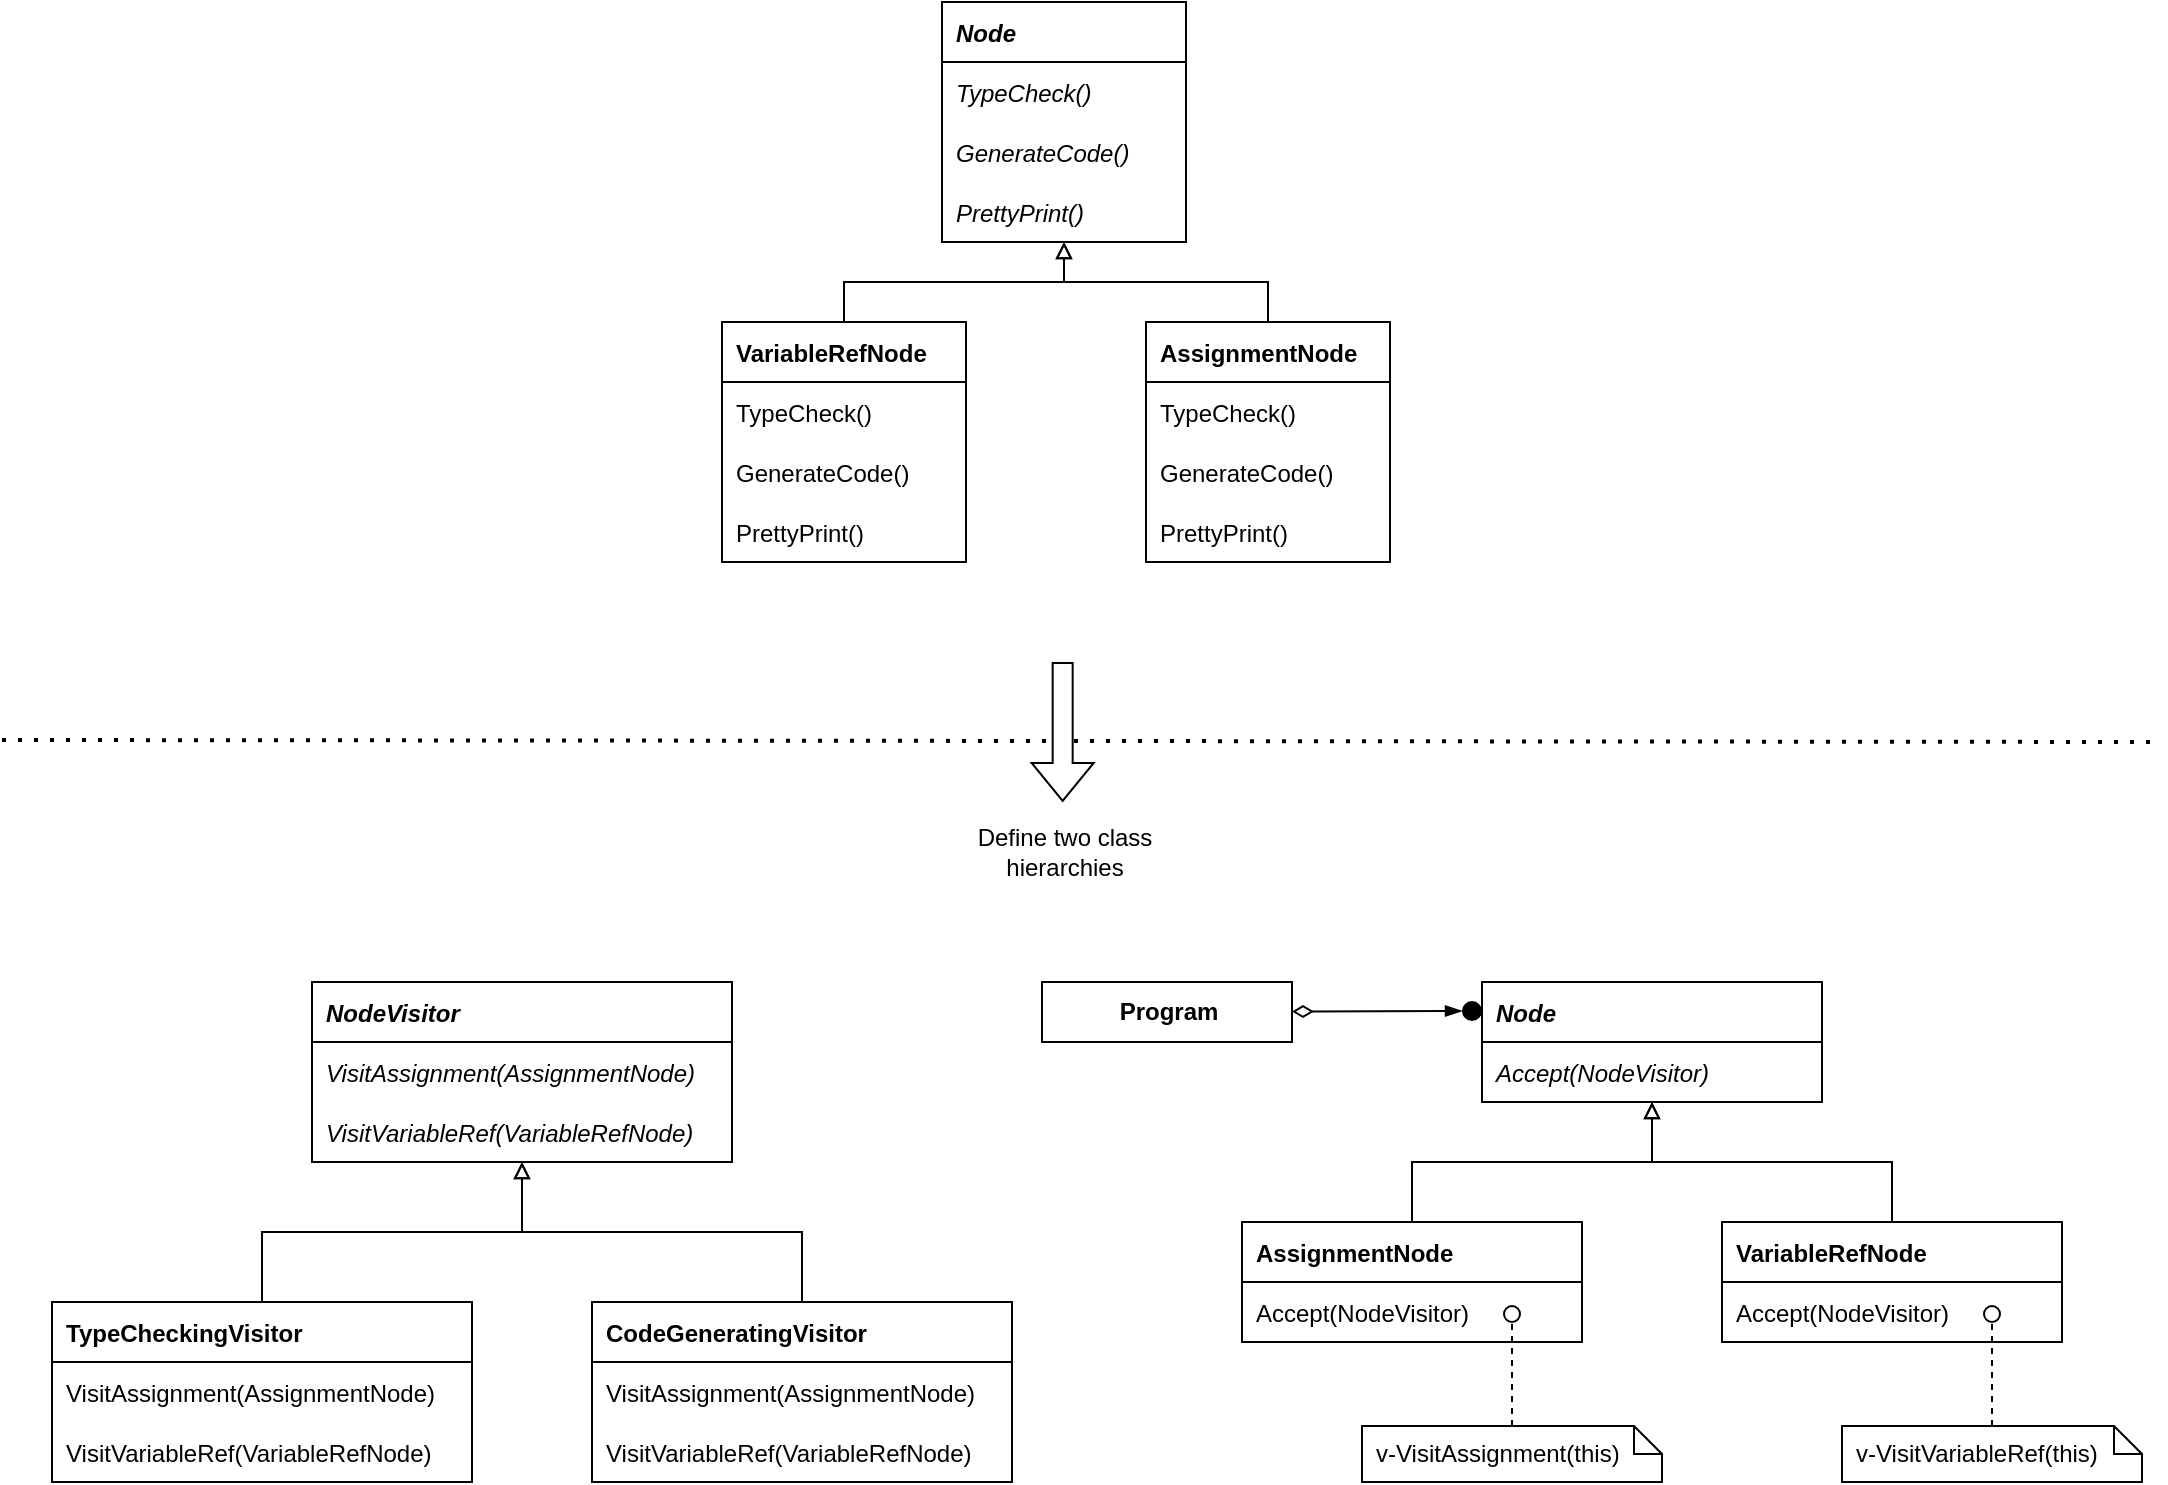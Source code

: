 <mxfile version="21.2.8" type="device">
  <diagram name="Page-1" id="NEm_hbSd9-YrVKkf13i-">
    <mxGraphModel dx="1466" dy="981" grid="1" gridSize="10" guides="1" tooltips="1" connect="1" arrows="1" fold="1" page="1" pageScale="1" pageWidth="850" pageHeight="1100" math="0" shadow="0">
      <root>
        <mxCell id="0" />
        <mxCell id="1" parent="0" />
        <mxCell id="hY2roqoKOOJTK3IDu00O-1" value="Node" style="swimlane;fontStyle=3;childLayout=stackLayout;horizontal=1;startSize=30;fillColor=none;horizontalStack=0;resizeParent=1;resizeParentMax=0;resizeLast=0;collapsible=0;marginBottom=0;fontSize=12;swimlaneHead=1;swimlaneBody=1;connectable=1;allowArrows=1;dropTarget=1;align=left;spacingLeft=5;" vertex="1" parent="1">
          <mxGeometry x="500" y="80" width="122" height="120" as="geometry">
            <mxRectangle x="245" y="370" width="90" height="26" as="alternateBounds" />
          </mxGeometry>
        </mxCell>
        <mxCell id="hY2roqoKOOJTK3IDu00O-2" value="TypeCheck()" style="text;strokeColor=none;fillColor=none;align=left;verticalAlign=middle;spacingLeft=5;spacingRight=4;overflow=hidden;rotatable=0;points=[[0,0.5],[1,0.5]];portConstraint=eastwest;fontSize=12;fontStyle=2;connectable=0;" vertex="1" parent="hY2roqoKOOJTK3IDu00O-1">
          <mxGeometry y="30" width="122" height="30" as="geometry" />
        </mxCell>
        <mxCell id="hY2roqoKOOJTK3IDu00O-3" value="GenerateCode()" style="text;strokeColor=none;fillColor=none;align=left;verticalAlign=middle;spacingLeft=5;spacingRight=4;overflow=hidden;rotatable=0;points=[[0,0.5],[1,0.5]];portConstraint=eastwest;fontSize=12;fontStyle=2;connectable=0;" vertex="1" parent="hY2roqoKOOJTK3IDu00O-1">
          <mxGeometry y="60" width="122" height="30" as="geometry" />
        </mxCell>
        <mxCell id="hY2roqoKOOJTK3IDu00O-4" value="PrettyPrint()" style="text;strokeColor=none;fillColor=none;align=left;verticalAlign=middle;spacingLeft=5;spacingRight=4;overflow=hidden;rotatable=0;points=[[0,0.5],[1,0.5]];portConstraint=eastwest;fontSize=12;fontStyle=2;connectable=0;" vertex="1" parent="hY2roqoKOOJTK3IDu00O-1">
          <mxGeometry y="90" width="122" height="30" as="geometry" />
        </mxCell>
        <mxCell id="hY2roqoKOOJTK3IDu00O-5" value="VariableRefNode" style="swimlane;fontStyle=1;childLayout=stackLayout;horizontal=1;startSize=30;fillColor=none;horizontalStack=0;resizeParent=1;resizeParentMax=0;resizeLast=0;collapsible=0;marginBottom=0;fontSize=12;swimlaneHead=1;swimlaneBody=1;connectable=1;allowArrows=1;dropTarget=1;align=left;spacingLeft=5;" vertex="1" parent="1">
          <mxGeometry x="390" y="240" width="122" height="120" as="geometry">
            <mxRectangle x="245" y="370" width="90" height="26" as="alternateBounds" />
          </mxGeometry>
        </mxCell>
        <mxCell id="hY2roqoKOOJTK3IDu00O-6" value="TypeCheck()" style="text;strokeColor=none;fillColor=none;align=left;verticalAlign=middle;spacingLeft=5;spacingRight=4;overflow=hidden;rotatable=0;points=[[0,0.5],[1,0.5]];portConstraint=eastwest;fontSize=12;fontStyle=0;connectable=0;" vertex="1" parent="hY2roqoKOOJTK3IDu00O-5">
          <mxGeometry y="30" width="122" height="30" as="geometry" />
        </mxCell>
        <mxCell id="hY2roqoKOOJTK3IDu00O-7" value="GenerateCode()" style="text;strokeColor=none;fillColor=none;align=left;verticalAlign=middle;spacingLeft=5;spacingRight=4;overflow=hidden;rotatable=0;points=[[0,0.5],[1,0.5]];portConstraint=eastwest;fontSize=12;fontStyle=0;connectable=0;" vertex="1" parent="hY2roqoKOOJTK3IDu00O-5">
          <mxGeometry y="60" width="122" height="30" as="geometry" />
        </mxCell>
        <mxCell id="hY2roqoKOOJTK3IDu00O-8" value="PrettyPrint()" style="text;strokeColor=none;fillColor=none;align=left;verticalAlign=middle;spacingLeft=5;spacingRight=4;overflow=hidden;rotatable=0;points=[[0,0.5],[1,0.5]];portConstraint=eastwest;fontSize=12;fontStyle=0;connectable=0;" vertex="1" parent="hY2roqoKOOJTK3IDu00O-5">
          <mxGeometry y="90" width="122" height="30" as="geometry" />
        </mxCell>
        <mxCell id="hY2roqoKOOJTK3IDu00O-9" value="AssignmentNode" style="swimlane;fontStyle=1;childLayout=stackLayout;horizontal=1;startSize=30;fillColor=none;horizontalStack=0;resizeParent=1;resizeParentMax=0;resizeLast=0;collapsible=0;marginBottom=0;fontSize=12;swimlaneHead=1;swimlaneBody=1;connectable=1;allowArrows=1;dropTarget=1;align=left;spacingLeft=5;" vertex="1" parent="1">
          <mxGeometry x="602" y="240" width="122" height="120" as="geometry">
            <mxRectangle x="245" y="370" width="90" height="26" as="alternateBounds" />
          </mxGeometry>
        </mxCell>
        <mxCell id="hY2roqoKOOJTK3IDu00O-10" value="TypeCheck()" style="text;strokeColor=none;fillColor=none;align=left;verticalAlign=middle;spacingLeft=5;spacingRight=4;overflow=hidden;rotatable=0;points=[[0,0.5],[1,0.5]];portConstraint=eastwest;fontSize=12;fontStyle=0;connectable=0;" vertex="1" parent="hY2roqoKOOJTK3IDu00O-9">
          <mxGeometry y="30" width="122" height="30" as="geometry" />
        </mxCell>
        <mxCell id="hY2roqoKOOJTK3IDu00O-11" value="GenerateCode()" style="text;strokeColor=none;fillColor=none;align=left;verticalAlign=middle;spacingLeft=5;spacingRight=4;overflow=hidden;rotatable=0;points=[[0,0.5],[1,0.5]];portConstraint=eastwest;fontSize=12;fontStyle=0;connectable=0;" vertex="1" parent="hY2roqoKOOJTK3IDu00O-9">
          <mxGeometry y="60" width="122" height="30" as="geometry" />
        </mxCell>
        <mxCell id="hY2roqoKOOJTK3IDu00O-12" value="PrettyPrint()" style="text;strokeColor=none;fillColor=none;align=left;verticalAlign=middle;spacingLeft=5;spacingRight=4;overflow=hidden;rotatable=0;points=[[0,0.5],[1,0.5]];portConstraint=eastwest;fontSize=12;fontStyle=0;connectable=0;" vertex="1" parent="hY2roqoKOOJTK3IDu00O-9">
          <mxGeometry y="90" width="122" height="30" as="geometry" />
        </mxCell>
        <mxCell id="hY2roqoKOOJTK3IDu00O-13" value="" style="edgeStyle=orthogonalEdgeStyle;rounded=0;orthogonalLoop=1;jettySize=auto;html=1;fontSize=12;startSize=30;endArrow=block;endFill=0;exitX=0.5;exitY=0;exitDx=0;exitDy=0;entryX=0.5;entryY=1;entryDx=0;entryDy=0;" edge="1" parent="1" source="hY2roqoKOOJTK3IDu00O-5" target="hY2roqoKOOJTK3IDu00O-1">
          <mxGeometry relative="1" as="geometry">
            <mxPoint x="560" y="284" as="sourcePoint" />
            <mxPoint x="560" y="250" as="targetPoint" />
          </mxGeometry>
        </mxCell>
        <mxCell id="hY2roqoKOOJTK3IDu00O-14" value="" style="edgeStyle=orthogonalEdgeStyle;rounded=0;orthogonalLoop=1;jettySize=auto;html=1;fontSize=12;startSize=30;endArrow=block;endFill=0;exitX=0.5;exitY=0;exitDx=0;exitDy=0;entryX=0.5;entryY=1;entryDx=0;entryDy=0;" edge="1" parent="1" source="hY2roqoKOOJTK3IDu00O-9" target="hY2roqoKOOJTK3IDu00O-1">
          <mxGeometry relative="1" as="geometry">
            <mxPoint x="461" y="250" as="sourcePoint" />
            <mxPoint x="590" y="220" as="targetPoint" />
          </mxGeometry>
        </mxCell>
        <mxCell id="hY2roqoKOOJTK3IDu00O-15" value="NodeVisitor" style="swimlane;fontStyle=3;childLayout=stackLayout;horizontal=1;startSize=30;fillColor=none;horizontalStack=0;resizeParent=1;resizeParentMax=0;resizeLast=0;collapsible=0;marginBottom=0;fontSize=12;swimlaneHead=1;swimlaneBody=1;connectable=1;allowArrows=1;dropTarget=1;align=left;spacingLeft=5;" vertex="1" parent="1">
          <mxGeometry x="185" y="570" width="210" height="90" as="geometry">
            <mxRectangle x="245" y="370" width="90" height="26" as="alternateBounds" />
          </mxGeometry>
        </mxCell>
        <mxCell id="hY2roqoKOOJTK3IDu00O-16" value="VisitAssignment(AssignmentNode)" style="text;strokeColor=none;fillColor=none;align=left;verticalAlign=middle;spacingLeft=5;spacingRight=4;overflow=hidden;rotatable=0;points=[[0,0.5],[1,0.5]];portConstraint=eastwest;fontSize=12;fontStyle=2;connectable=0;" vertex="1" parent="hY2roqoKOOJTK3IDu00O-15">
          <mxGeometry y="30" width="210" height="30" as="geometry" />
        </mxCell>
        <mxCell id="hY2roqoKOOJTK3IDu00O-17" value="VisitVariableRef(VariableRefNode)" style="text;strokeColor=none;fillColor=none;align=left;verticalAlign=middle;spacingLeft=5;spacingRight=4;overflow=hidden;rotatable=0;points=[[0,0.5],[1,0.5]];portConstraint=eastwest;fontSize=12;fontStyle=2;connectable=0;" vertex="1" parent="hY2roqoKOOJTK3IDu00O-15">
          <mxGeometry y="60" width="210" height="30" as="geometry" />
        </mxCell>
        <mxCell id="hY2roqoKOOJTK3IDu00O-27" value="" style="edgeStyle=orthogonalEdgeStyle;rounded=0;orthogonalLoop=1;jettySize=auto;html=1;fontSize=12;startSize=30;endArrow=block;endFill=0;exitX=0.5;exitY=0;exitDx=0;exitDy=0;entryX=0.5;entryY=1;entryDx=0;entryDy=0;" edge="1" parent="1" source="hY2roqoKOOJTK3IDu00O-29" target="hY2roqoKOOJTK3IDu00O-15">
          <mxGeometry relative="1" as="geometry">
            <mxPoint x="156" y="730" as="sourcePoint" />
            <mxPoint x="265" y="740" as="targetPoint" />
          </mxGeometry>
        </mxCell>
        <mxCell id="hY2roqoKOOJTK3IDu00O-28" value="" style="edgeStyle=orthogonalEdgeStyle;rounded=0;orthogonalLoop=1;jettySize=auto;html=1;fontSize=12;startSize=30;endArrow=block;endFill=0;exitX=0.5;exitY=0;exitDx=0;exitDy=0;entryX=0.5;entryY=1;entryDx=0;entryDy=0;" edge="1" parent="1" source="hY2roqoKOOJTK3IDu00O-32" target="hY2roqoKOOJTK3IDu00O-15">
          <mxGeometry relative="1" as="geometry">
            <mxPoint x="368" y="730" as="sourcePoint" />
            <mxPoint x="295" y="710" as="targetPoint" />
          </mxGeometry>
        </mxCell>
        <mxCell id="hY2roqoKOOJTK3IDu00O-29" value="TypeCheckingVisitor" style="swimlane;fontStyle=1;childLayout=stackLayout;horizontal=1;startSize=30;fillColor=none;horizontalStack=0;resizeParent=1;resizeParentMax=0;resizeLast=0;collapsible=0;marginBottom=0;fontSize=12;swimlaneHead=1;swimlaneBody=1;connectable=1;allowArrows=1;dropTarget=1;align=left;spacingLeft=5;" vertex="1" parent="1">
          <mxGeometry x="55" y="730" width="210" height="90" as="geometry">
            <mxRectangle x="245" y="370" width="90" height="26" as="alternateBounds" />
          </mxGeometry>
        </mxCell>
        <mxCell id="hY2roqoKOOJTK3IDu00O-30" value="VisitAssignment(AssignmentNode)" style="text;strokeColor=none;fillColor=none;align=left;verticalAlign=middle;spacingLeft=5;spacingRight=4;overflow=hidden;rotatable=0;points=[[0,0.5],[1,0.5]];portConstraint=eastwest;fontSize=12;fontStyle=0;connectable=0;" vertex="1" parent="hY2roqoKOOJTK3IDu00O-29">
          <mxGeometry y="30" width="210" height="30" as="geometry" />
        </mxCell>
        <mxCell id="hY2roqoKOOJTK3IDu00O-31" value="VisitVariableRef(VariableRefNode)" style="text;strokeColor=none;fillColor=none;align=left;verticalAlign=middle;spacingLeft=5;spacingRight=4;overflow=hidden;rotatable=0;points=[[0,0.5],[1,0.5]];portConstraint=eastwest;fontSize=12;fontStyle=0;connectable=0;" vertex="1" parent="hY2roqoKOOJTK3IDu00O-29">
          <mxGeometry y="60" width="210" height="30" as="geometry" />
        </mxCell>
        <mxCell id="hY2roqoKOOJTK3IDu00O-32" value="CodeGeneratingVisitor" style="swimlane;fontStyle=1;childLayout=stackLayout;horizontal=1;startSize=30;fillColor=none;horizontalStack=0;resizeParent=1;resizeParentMax=0;resizeLast=0;collapsible=0;marginBottom=0;fontSize=12;swimlaneHead=1;swimlaneBody=1;connectable=1;allowArrows=1;dropTarget=1;align=left;spacingLeft=5;" vertex="1" parent="1">
          <mxGeometry x="325" y="730" width="210" height="90" as="geometry">
            <mxRectangle x="245" y="370" width="90" height="26" as="alternateBounds" />
          </mxGeometry>
        </mxCell>
        <mxCell id="hY2roqoKOOJTK3IDu00O-33" value="VisitAssignment(AssignmentNode)" style="text;strokeColor=none;fillColor=none;align=left;verticalAlign=middle;spacingLeft=5;spacingRight=4;overflow=hidden;rotatable=0;points=[[0,0.5],[1,0.5]];portConstraint=eastwest;fontSize=12;fontStyle=0;connectable=0;" vertex="1" parent="hY2roqoKOOJTK3IDu00O-32">
          <mxGeometry y="30" width="210" height="30" as="geometry" />
        </mxCell>
        <mxCell id="hY2roqoKOOJTK3IDu00O-34" value="VisitVariableRef(VariableRefNode)" style="text;strokeColor=none;fillColor=none;align=left;verticalAlign=middle;spacingLeft=5;spacingRight=4;overflow=hidden;rotatable=0;points=[[0,0.5],[1,0.5]];portConstraint=eastwest;fontSize=12;fontStyle=0;connectable=0;" vertex="1" parent="hY2roqoKOOJTK3IDu00O-32">
          <mxGeometry y="60" width="210" height="30" as="geometry" />
        </mxCell>
        <mxCell id="hY2roqoKOOJTK3IDu00O-35" value="Node" style="swimlane;fontStyle=3;childLayout=stackLayout;horizontal=1;startSize=30;fillColor=none;horizontalStack=0;resizeParent=1;resizeParentMax=0;resizeLast=0;collapsible=0;marginBottom=0;fontSize=12;swimlaneHead=1;swimlaneBody=1;connectable=1;allowArrows=1;dropTarget=1;align=left;spacingLeft=5;" vertex="1" parent="1">
          <mxGeometry x="770" y="570" width="170" height="60" as="geometry">
            <mxRectangle x="245" y="370" width="90" height="26" as="alternateBounds" />
          </mxGeometry>
        </mxCell>
        <mxCell id="hY2roqoKOOJTK3IDu00O-36" value="Accept(NodeVisitor)" style="text;strokeColor=none;fillColor=none;align=left;verticalAlign=middle;spacingLeft=5;spacingRight=4;overflow=hidden;rotatable=0;points=[[0,0.5],[1,0.5]];portConstraint=eastwest;fontSize=12;fontStyle=2;connectable=0;" vertex="1" parent="hY2roqoKOOJTK3IDu00O-35">
          <mxGeometry y="30" width="170" height="30" as="geometry" />
        </mxCell>
        <mxCell id="hY2roqoKOOJTK3IDu00O-38" value="AssignmentNode" style="swimlane;fontStyle=1;childLayout=stackLayout;horizontal=1;startSize=30;fillColor=none;horizontalStack=0;resizeParent=1;resizeParentMax=0;resizeLast=0;collapsible=0;marginBottom=0;fontSize=12;swimlaneHead=1;swimlaneBody=1;connectable=1;allowArrows=1;dropTarget=1;align=left;spacingLeft=5;" vertex="1" parent="1">
          <mxGeometry x="650" y="690" width="170" height="60" as="geometry">
            <mxRectangle x="245" y="370" width="90" height="26" as="alternateBounds" />
          </mxGeometry>
        </mxCell>
        <mxCell id="hY2roqoKOOJTK3IDu00O-39" value="Accept(NodeVisitor)" style="text;strokeColor=none;fillColor=none;align=left;verticalAlign=middle;spacingLeft=5;spacingRight=4;overflow=hidden;rotatable=0;points=[[0,0.5],[1,0.5]];portConstraint=eastwest;fontSize=12;fontStyle=0;connectable=0;" vertex="1" parent="hY2roqoKOOJTK3IDu00O-38">
          <mxGeometry y="30" width="170" height="30" as="geometry" />
        </mxCell>
        <mxCell id="hY2roqoKOOJTK3IDu00O-40" value="VariableRefNode" style="swimlane;fontStyle=1;childLayout=stackLayout;horizontal=1;startSize=30;fillColor=none;horizontalStack=0;resizeParent=1;resizeParentMax=0;resizeLast=0;collapsible=0;marginBottom=0;fontSize=12;swimlaneHead=1;swimlaneBody=1;connectable=1;allowArrows=1;dropTarget=1;align=left;spacingLeft=5;" vertex="1" parent="1">
          <mxGeometry x="890" y="690" width="170" height="60" as="geometry">
            <mxRectangle x="245" y="370" width="90" height="26" as="alternateBounds" />
          </mxGeometry>
        </mxCell>
        <mxCell id="hY2roqoKOOJTK3IDu00O-41" value="Accept(NodeVisitor)" style="text;strokeColor=none;fillColor=none;align=left;verticalAlign=middle;spacingLeft=5;spacingRight=4;overflow=hidden;rotatable=0;points=[[0,0.5],[1,0.5]];portConstraint=eastwest;fontSize=12;fontStyle=0;connectable=0;" vertex="1" parent="hY2roqoKOOJTK3IDu00O-40">
          <mxGeometry y="30" width="170" height="30" as="geometry" />
        </mxCell>
        <mxCell id="hY2roqoKOOJTK3IDu00O-43" value="&lt;b&gt;Program&lt;/b&gt;" style="html=1;fontSize=12;startSize=25;arcSize=12;spacing=2;fillColor=none;" vertex="1" parent="1">
          <mxGeometry x="550" y="570" width="125" height="30" as="geometry" />
        </mxCell>
        <mxCell id="hY2roqoKOOJTK3IDu00O-45" value="" style="rounded=0;orthogonalLoop=1;jettySize=auto;html=1;fontSize=12;startSize=8;endArrow=blockThin;endFill=1;startArrow=diamondThin;startFill=0;entryX=0;entryY=0.5;entryDx=0;entryDy=0;" edge="1" target="hY2roqoKOOJTK3IDu00O-46" parent="1" source="hY2roqoKOOJTK3IDu00O-43">
          <mxGeometry relative="1" as="geometry">
            <mxPoint x="655" y="624.5" as="sourcePoint" />
            <mxPoint x="750" y="583.641" as="targetPoint" />
          </mxGeometry>
        </mxCell>
        <mxCell id="hY2roqoKOOJTK3IDu00O-46" value="" style="ellipse;whiteSpace=wrap;html=1;aspect=fixed;fillColor=#000000;strokeColor=none;" vertex="1" parent="1">
          <mxGeometry x="760" y="579.5" width="10" height="10" as="geometry" />
        </mxCell>
        <mxCell id="hY2roqoKOOJTK3IDu00O-47" value="" style="html=1;verticalAlign=bottom;labelBackgroundColor=none;endArrow=oval;endFill=0;endSize=8;rounded=0;fontSize=12;exitX=0.5;exitY=0;exitDx=0;exitDy=0;exitPerimeter=0;anchorPointDirection=0;dashed=1;" edge="1" source="hY2roqoKOOJTK3IDu00O-48" parent="1">
          <mxGeometry width="160" relative="1" as="geometry">
            <mxPoint x="785" y="798" as="sourcePoint" />
            <mxPoint x="785" y="736" as="targetPoint" />
          </mxGeometry>
        </mxCell>
        <mxCell id="hY2roqoKOOJTK3IDu00O-48" value="v-VisitAssignment(this)" style="shape=note2;boundedLbl=1;whiteSpace=wrap;html=1;size=14;verticalAlign=middle;align=left;spacingLeft=5;fontSize=12;startSize=30;fillColor=none;" vertex="1" parent="1">
          <mxGeometry x="710" y="792" width="150" height="28" as="geometry" />
        </mxCell>
        <mxCell id="hY2roqoKOOJTK3IDu00O-49" value="" style="html=1;verticalAlign=bottom;labelBackgroundColor=none;endArrow=oval;endFill=0;endSize=8;rounded=0;fontSize=12;exitX=0.5;exitY=0;exitDx=0;exitDy=0;exitPerimeter=0;anchorPointDirection=0;dashed=1;" edge="1" source="hY2roqoKOOJTK3IDu00O-50" parent="1">
          <mxGeometry width="160" relative="1" as="geometry">
            <mxPoint x="1025" y="798" as="sourcePoint" />
            <mxPoint x="1025" y="736" as="targetPoint" />
          </mxGeometry>
        </mxCell>
        <mxCell id="hY2roqoKOOJTK3IDu00O-50" value="v-VisitVariableRef(this)" style="shape=note2;boundedLbl=1;whiteSpace=wrap;html=1;size=14;verticalAlign=middle;align=left;spacingLeft=5;fontSize=12;startSize=30;fillColor=none;" vertex="1" parent="1">
          <mxGeometry x="950" y="792" width="150" height="28" as="geometry" />
        </mxCell>
        <mxCell id="hY2roqoKOOJTK3IDu00O-51" value="" style="edgeStyle=orthogonalEdgeStyle;rounded=0;orthogonalLoop=1;jettySize=auto;html=1;fontSize=12;startSize=30;endArrow=block;endFill=0;exitX=0.5;exitY=0;exitDx=0;exitDy=0;entryX=0.5;entryY=1;entryDx=0;entryDy=0;" edge="1" parent="1" source="hY2roqoKOOJTK3IDu00O-40" target="hY2roqoKOOJTK3IDu00O-35">
          <mxGeometry relative="1" as="geometry">
            <mxPoint x="485" y="740" as="sourcePoint" />
            <mxPoint x="345" y="670" as="targetPoint" />
          </mxGeometry>
        </mxCell>
        <mxCell id="hY2roqoKOOJTK3IDu00O-52" value="" style="edgeStyle=orthogonalEdgeStyle;rounded=0;orthogonalLoop=1;jettySize=auto;html=1;fontSize=12;startSize=30;endArrow=block;endFill=0;exitX=0.5;exitY=0;exitDx=0;exitDy=0;entryX=0.5;entryY=1;entryDx=0;entryDy=0;" edge="1" parent="1" source="hY2roqoKOOJTK3IDu00O-38" target="hY2roqoKOOJTK3IDu00O-35">
          <mxGeometry relative="1" as="geometry">
            <mxPoint x="985" y="700" as="sourcePoint" />
            <mxPoint x="865" y="640" as="targetPoint" />
          </mxGeometry>
        </mxCell>
        <mxCell id="hY2roqoKOOJTK3IDu00O-55" value="" style="endArrow=none;dashed=1;html=1;dashPattern=1 3;strokeWidth=2;rounded=0;" edge="1" parent="1">
          <mxGeometry width="50" height="50" relative="1" as="geometry">
            <mxPoint x="30" y="449" as="sourcePoint" />
            <mxPoint x="1110" y="450" as="targetPoint" />
          </mxGeometry>
        </mxCell>
        <mxCell id="hY2roqoKOOJTK3IDu00O-53" value="" style="shape=flexArrow;endArrow=classic;html=1;rounded=0;fillColor=default;" edge="1" parent="1">
          <mxGeometry width="50" height="50" relative="1" as="geometry">
            <mxPoint x="560.33" y="410" as="sourcePoint" />
            <mxPoint x="560.33" y="480" as="targetPoint" />
          </mxGeometry>
        </mxCell>
        <mxCell id="hY2roqoKOOJTK3IDu00O-54" value="Define two class hierarchies" style="text;html=1;strokeColor=none;fillColor=none;align=center;verticalAlign=middle;whiteSpace=wrap;rounded=0;" vertex="1" parent="1">
          <mxGeometry x="508.5" y="490" width="105" height="30" as="geometry" />
        </mxCell>
      </root>
    </mxGraphModel>
  </diagram>
</mxfile>
